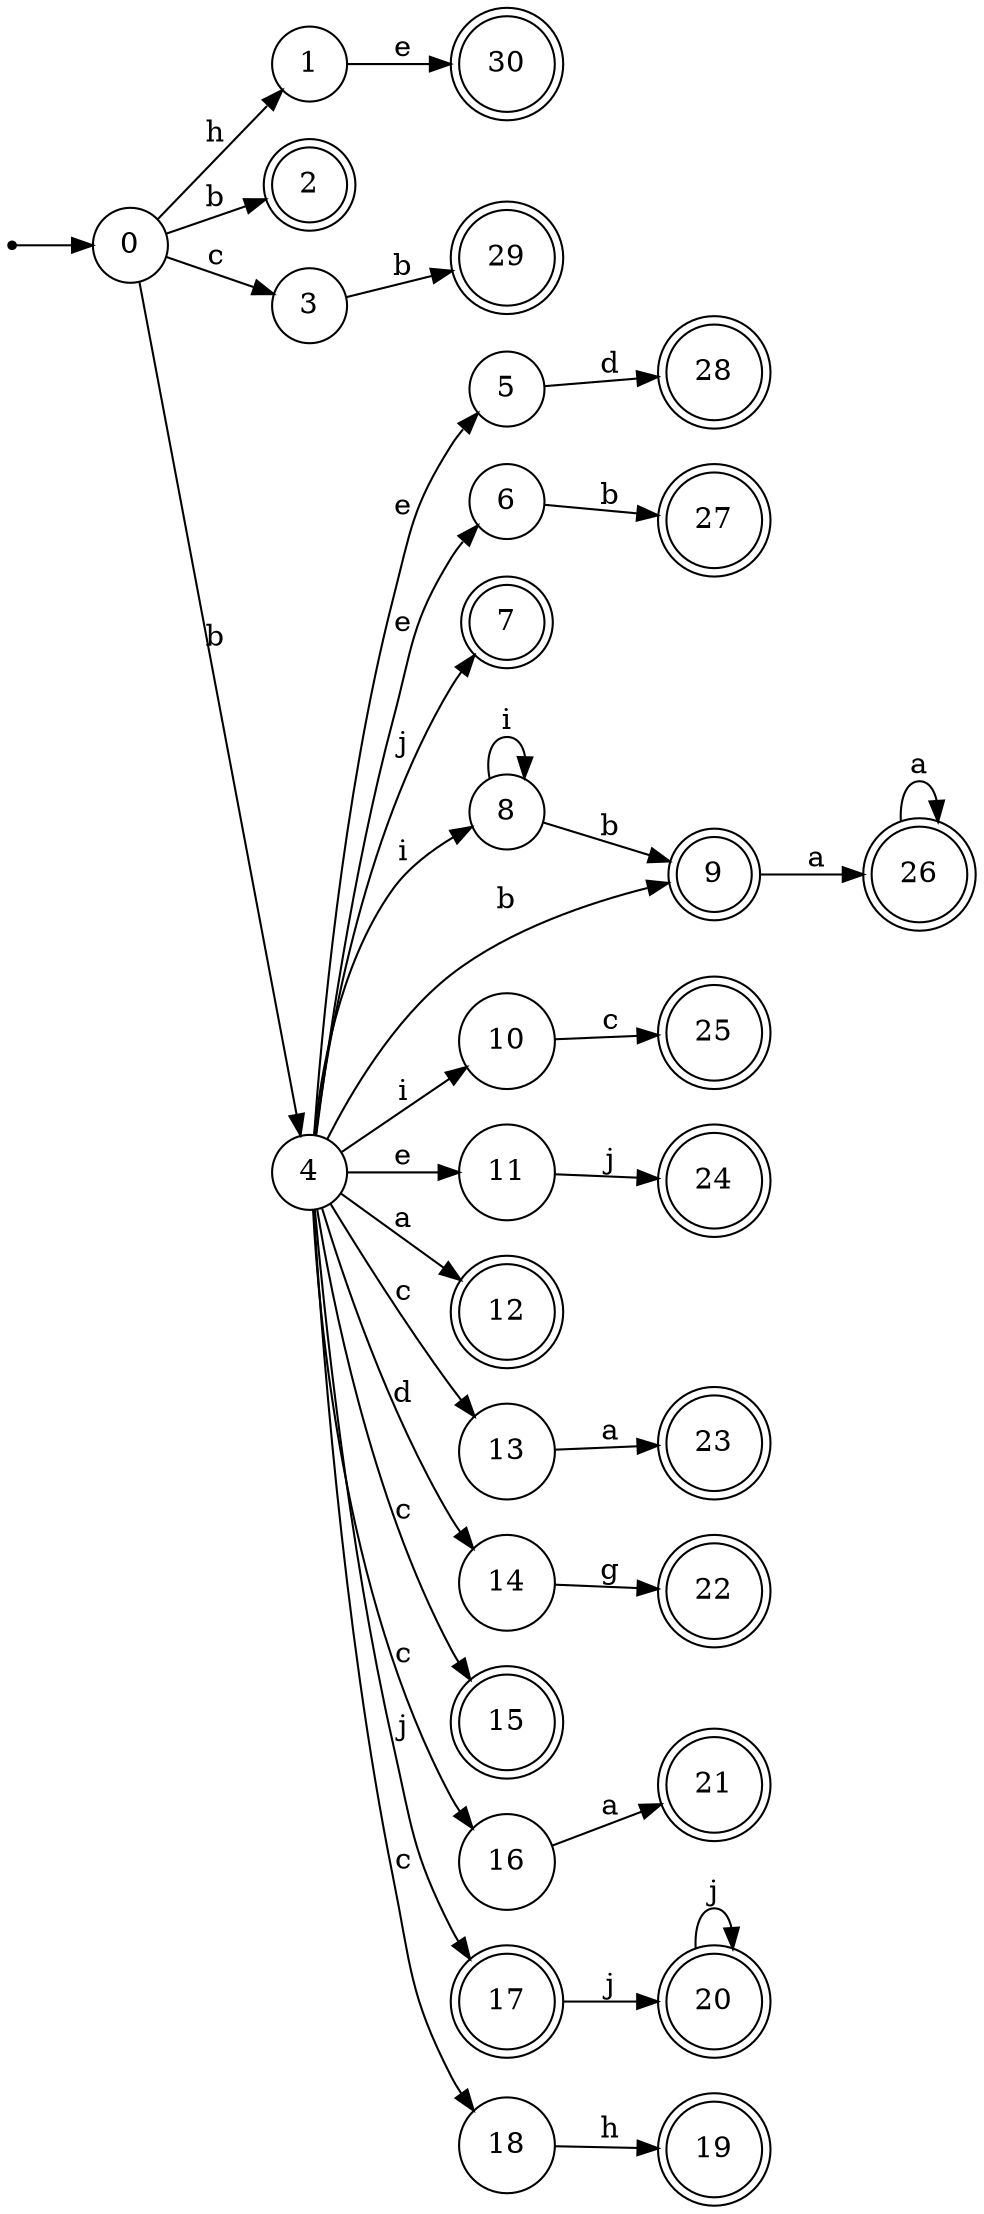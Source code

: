 digraph finite_state_machine {
rankdir=LR;
size="20,20";
node [shape = point]; "dummy0"
node [shape = circle]; "0";
"dummy0" -> "0";
node [shape = circle]; "1";
node [shape = doublecircle]; "2";node [shape = circle]; "3";
node [shape = circle]; "4";
node [shape = circle]; "5";
node [shape = circle]; "6";
node [shape = doublecircle]; "7";node [shape = circle]; "8";
node [shape = doublecircle]; "9";node [shape = circle]; "10";
node [shape = circle]; "11";
node [shape = doublecircle]; "12";node [shape = circle]; "13";
node [shape = circle]; "14";
node [shape = doublecircle]; "15";node [shape = circle]; "16";
node [shape = doublecircle]; "17";node [shape = circle]; "18";
node [shape = doublecircle]; "19";node [shape = doublecircle]; "20";node [shape = doublecircle]; "21";node [shape = doublecircle]; "22";node [shape = doublecircle]; "23";node [shape = doublecircle]; "24";node [shape = doublecircle]; "25";node [shape = doublecircle]; "26";node [shape = doublecircle]; "27";node [shape = doublecircle]; "28";node [shape = doublecircle]; "29";node [shape = doublecircle]; "30";"0" -> "1" [label = "h"];
 "0" -> "2" [label = "b"];
 "0" -> "4" [label = "b"];
 "0" -> "3" [label = "c"];
 "4" -> "11" [label = "e"];
 "4" -> "5" [label = "e"];
 "4" -> "6" [label = "e"];
 "4" -> "17" [label = "j"];
 "4" -> "7" [label = "j"];
 "4" -> "8" [label = "i"];
 "4" -> "10" [label = "i"];
 "4" -> "9" [label = "b"];
 "4" -> "12" [label = "a"];
 "4" -> "16" [label = "c"];
 "4" -> "18" [label = "c"];
 "4" -> "13" [label = "c"];
 "4" -> "15" [label = "c"];
 "4" -> "14" [label = "d"];
 "18" -> "19" [label = "h"];
 "17" -> "20" [label = "j"];
 "20" -> "20" [label = "j"];
 "16" -> "21" [label = "a"];
 "14" -> "22" [label = "g"];
 "13" -> "23" [label = "a"];
 "11" -> "24" [label = "j"];
 "10" -> "25" [label = "c"];
 "9" -> "26" [label = "a"];
 "26" -> "26" [label = "a"];
 "8" -> "8" [label = "i"];
 "8" -> "9" [label = "b"];
 "6" -> "27" [label = "b"];
 "5" -> "28" [label = "d"];
 "3" -> "29" [label = "b"];
 "1" -> "30" [label = "e"];
 }
